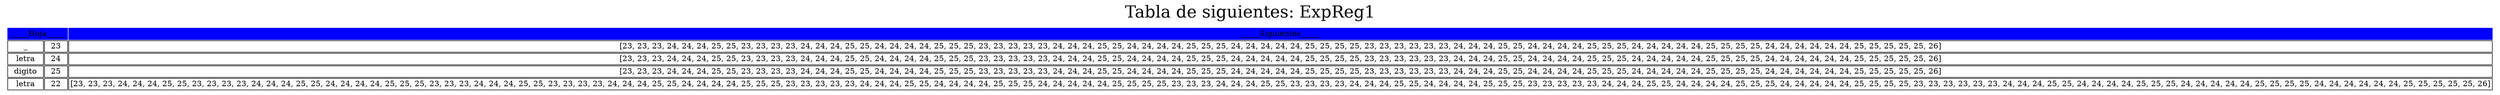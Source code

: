 digraph G {
graph [ dpi = 700 ];
label = <Tabla de siguientes: ExpReg1>
labelloc = t
fontsize=30
tbl [
shape=plaintext
label=<
<table border='0' cellborder='1' cellspacing='2'>
<tr><td colspan='2' color='blue' bgcolor='blue'>_____Hoja_____</td><td color='blue' bgcolor='blue'>_____Siguientes_____</td></tr>
<tr><td>_</td><td>23</td><td>[23, 23, 23, 24, 24, 24, 25, 25, 23, 23, 23, 23, 24, 24, 24, 25, 25, 24, 24, 24, 24, 25, 25, 25, 23, 23, 23, 23, 23, 24, 24, 24, 25, 25, 24, 24, 24, 24, 25, 25, 25, 24, 24, 24, 24, 24, 25, 25, 25, 25, 23, 23, 23, 23, 23, 23, 24, 24, 24, 25, 25, 24, 24, 24, 24, 25, 25, 25, 24, 24, 24, 24, 24, 25, 25, 25, 25, 24, 24, 24, 24, 24, 24, 25, 25, 25, 25, 25, 26]</td></tr>
<tr><td>letra</td><td>24</td><td>[23, 23, 23, 24, 24, 24, 25, 25, 23, 23, 23, 23, 24, 24, 24, 25, 25, 24, 24, 24, 24, 25, 25, 25, 23, 23, 23, 23, 23, 24, 24, 24, 25, 25, 24, 24, 24, 24, 25, 25, 25, 24, 24, 24, 24, 24, 25, 25, 25, 25, 23, 23, 23, 23, 23, 23, 24, 24, 24, 25, 25, 24, 24, 24, 24, 25, 25, 25, 24, 24, 24, 24, 24, 25, 25, 25, 25, 24, 24, 24, 24, 24, 24, 25, 25, 25, 25, 25, 26]</td></tr>
<tr><td>digito</td><td>25</td><td>[23, 23, 23, 24, 24, 24, 25, 25, 23, 23, 23, 23, 24, 24, 24, 25, 25, 24, 24, 24, 24, 25, 25, 25, 23, 23, 23, 23, 23, 24, 24, 24, 25, 25, 24, 24, 24, 24, 25, 25, 25, 24, 24, 24, 24, 24, 25, 25, 25, 25, 23, 23, 23, 23, 23, 23, 24, 24, 24, 25, 25, 24, 24, 24, 24, 25, 25, 25, 24, 24, 24, 24, 24, 25, 25, 25, 25, 24, 24, 24, 24, 24, 24, 25, 25, 25, 25, 25, 26]</td></tr>
<tr><td>letra</td><td>22</td><td>[23, 23, 23, 24, 24, 24, 25, 25, 23, 23, 23, 23, 24, 24, 24, 25, 25, 24, 24, 24, 24, 25, 25, 25, 23, 23, 23, 24, 24, 24, 25, 25, 23, 23, 23, 23, 24, 24, 24, 25, 25, 24, 24, 24, 24, 25, 25, 25, 23, 23, 23, 23, 23, 24, 24, 24, 25, 25, 24, 24, 24, 24, 25, 25, 25, 24, 24, 24, 24, 24, 25, 25, 25, 25, 23, 23, 23, 24, 24, 24, 25, 25, 23, 23, 23, 23, 24, 24, 24, 25, 25, 24, 24, 24, 24, 25, 25, 25, 23, 23, 23, 23, 23, 24, 24, 24, 25, 25, 24, 24, 24, 24, 25, 25, 25, 24, 24, 24, 24, 24, 25, 25, 25, 25, 23, 23, 23, 23, 23, 23, 24, 24, 24, 25, 25, 24, 24, 24, 24, 25, 25, 25, 24, 24, 24, 24, 24, 25, 25, 25, 25, 24, 24, 24, 24, 24, 24, 25, 25, 25, 25, 25, 26]</td></tr>
</table>
>];
}
